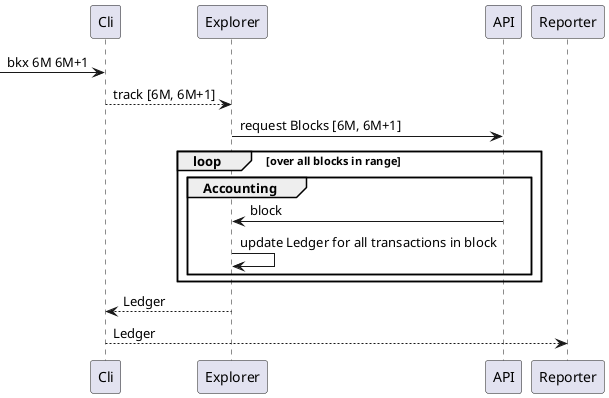 
              ┌───┐           ┌────────┐                                         ┌───┐          ┌────────┐
              │Cli│           │Explorer│                                         │API│          │Reporter│
              └─┬─┘           └───┬────┘                                         └─┬─┘          └───┬────┘
   bkx 6M 6M+1  │                 │                                                │                │
 ───────────────>                 │                                                │                │
                │                 │                                                │                │
                │ track [6M, 6M+1]│                                                │                │
                │  ─ ─ ─ ─ ─ ─ ─ ─>                                                │                │
                │                 │                                                │                │
                │                 │            request Blocks [6M, 6M+1]           │                │
                │                 │ ───────────────────────────────────────────────>                │
                │                 │                                                │                │
                │                 │                                                │                │
          ╔═════╪═╤═══════════════╪════════════════════════════════════════════════╪════════════════╪════╗
          ║ LOOP  │  over all blocks in range                                      │                │    ║
          ╟───────┘               │                                                │                │    ║
          ║     │                 │                                                │                │    ║
          ║     │   ╔═════════════╤════════════════════════════════════════════════╪═══════════╗    │    ║
          ║     │   ║ ACCOUNTING  │                                                │           ║    │    ║
          ║     │   ╟─────────────┘                      block                     │           ║    │    ║
          ║     │   ║             │ <───────────────────────────────────────────────           ║    │    ║
          ║     │   ║             │                                                │           ║    │    ║
          ║     │   ║             │────┐                                                       ║    │    ║
          ║     │   ║             │    │ update Ledger for all transactions in block           ║    │    ║
          ║     │   ║             │<───┘                                                       ║    │    ║
          ║     │   ╚═════════════╪════════════════════════════════════════════════╪═══════════╝    │    ║
          ╚═════╪═════════════════╪════════════════════════════════════════════════╪════════════════╪════╝
                │                 │                                                │                │
                │      Ledger     │                                                │                │
                │ <─ ─ ─ ─ ─ ─ ─ ─                                                 │                │
                │                 │                                                │                │
                │                 │                     Ledger                     │                │
                │  ─ ─ ─ ─ ─ ─ ─ ─ ─ ─ ─ ─ ─ ─ ─ ─ ─ ─ ─ ─ ─ ─ ─ ─ ─ ─ ─ ─ ─ ─ ─ ─ ─ ─ ─ ─ ─ ─ ─ ─ ─>
              ┌─┴─┐           ┌───┴────┐                                         ┌─┴─┐          ┌───┴────┐
              │Cli│           │Explorer│                                         │API│          │Reporter│
              └───┘           └────────┘                                         └───┘          └────────┘

@startuml

-> Cli: bkx 6M 6M+1
Cli --> Explorer : track [6M, 6M+1]

Explorer -> API : request Blocks [6M, 6M+1]
loop over all blocks in range
  group Accounting
    API -> Explorer : block
    Explorer -> Explorer: update Ledger for all transactions in block
  end
end

Cli <-- Explorer: Ledger
Cli --> Reporter: Ledger

@enduml


